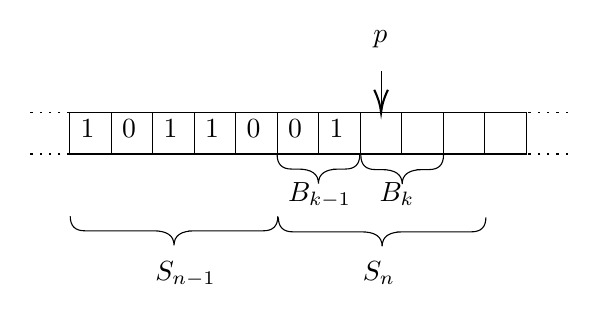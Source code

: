 \begin{tikzpicture}[x=0.75pt,y=0.75pt,yscale=-1,xscale=1]
	\draw (100,100) -- (320,100) -- (320,120) -- (100,120) -- cycle;
	\draw (120,100) -- (120,120);
	\draw (140,100) -- (140,120);
	\draw (160,100) -- (160,120);
	\draw (180,100) -- (180,120);
	\draw (200,100) -- (200,120);
	\draw (220,100) -- (220,120);
	\draw (240,100) -- (240,120);
	\draw (260,100) -- (260,120);
	\draw (280,100) -- (280,120);
	\draw (300,100) -- (300,120);
	\draw (250,80) -- (250,98);
	\draw [shift={(250,100)}, rotate = 270] [color={rgb, 255:red, 0; green, 0; blue, 0 }  ][line width=0.75]    (10.93,-3.29) .. controls (6.95,-1.4) and (3.31,-0.3) .. (0,0) .. controls (3.31,0.3) and (6.95,1.4) .. (10.93,3.29);
	\draw (100.25,150) .. controls (100.25,154.67) and (102.58,157) .. (107.25,157) -- (140.25,157) .. controls (146.92,157) and (150.25,159.33) .. (150.25,164) .. controls (150.25,159.33) and (153.58,157) .. (160.25,157)(157.25,157) -- (193.25,157) .. controls (197.92,157) and (200.25,154.67) .. (200.25,150);
	\draw (200.5,150.5) .. controls (200.5,155.17) and (202.83,157.5) .. (207.5,157.5) -- (240.5,157.5) .. controls (247.17,157.5) and (250.5,159.83) .. (250.5,164.5) .. controls (250.5,159.83) and (253.83,157.5) .. (260.5,157.5)(257.5,157.5) -- (293.5,157.5) .. controls (298.17,157.5) and (300.5,155.17) .. (300.5,150.5);
	\draw [dash pattern={on 0.84pt off 2.51pt}] (100,100) -- (80,100);
	\draw [dash pattern={on 0.84pt off 2.51pt}] (100,120) -- (80,120);
	\draw [dash pattern={on 0.84pt off 2.51pt}] (340,120) -- (320,120);
	\draw [dash pattern={on 0.84pt off 2.51pt}] (340,100) -- (320,100);
	\draw (240.25,120.5) .. controls (240.25,125.17) and (242.58,127.5) .. (247.25,127.5) -- (250.17,127.5) .. controls (256.84,127.5) and (260.17,129.83) .. (260.17,134.5) .. controls (260.17,129.83) and (263.5,127.5) .. (270.17,127.5)(267.17,127.5) -- (273.08,127.5) .. controls (277.75,127.5) and (280.08,125.17) .. (280.08,120.5);
	\draw (199.92,120.25) .. controls (199.92,124.92) and (202.25,127.25) .. (206.92,127.25) -- (209.83,127.25) .. controls (216.5,127.25) and (219.83,129.58) .. (219.83,134.25) .. controls (219.83,129.58) and (223.16,127.25) .. (229.83,127.25)(226.83,127.25) -- (232.75,127.25) .. controls (237.42,127.25) and (239.75,124.92) .. (239.75,120.25);
	\draw (245,59.4) node [anchor=north west][inner sep=0.75pt] {$p$};
	\draw (104,102.4) node [anchor=north west][inner sep=0.75pt] {$1$};
	\draw (124,102.4) node [anchor=north west][inner sep=0.75pt] {$0$};
	\draw (144,102.4) node [anchor=north west][inner sep=0.75pt] {$1$};
	\draw (224,102.4) node [anchor=north west][inner sep=0.75pt] {$1$};
	\draw (164,102.4) node [anchor=north west][inner sep=0.75pt] {$1$};
	\draw (204,102.4) node [anchor=north west][inner sep=0.75pt] {$0$};
	\draw (240,170.4) node [anchor=north west][inner sep=0.75pt] {$S_{n}$};
	\draw (140,170.4) node [anchor=north west][inner sep=0.75pt] {$S_{n-1}$};
	\draw (248,132.4) node [anchor=north west][inner sep=0.75pt] {$B_{k}$};
	\draw (204,132.4) node [anchor=north west][inner sep=0.75pt] {$B_{k-1}$};
	\draw (184,102.4) node [anchor=north west][inner sep=0.75pt] {$0$};
\end{tikzpicture}
